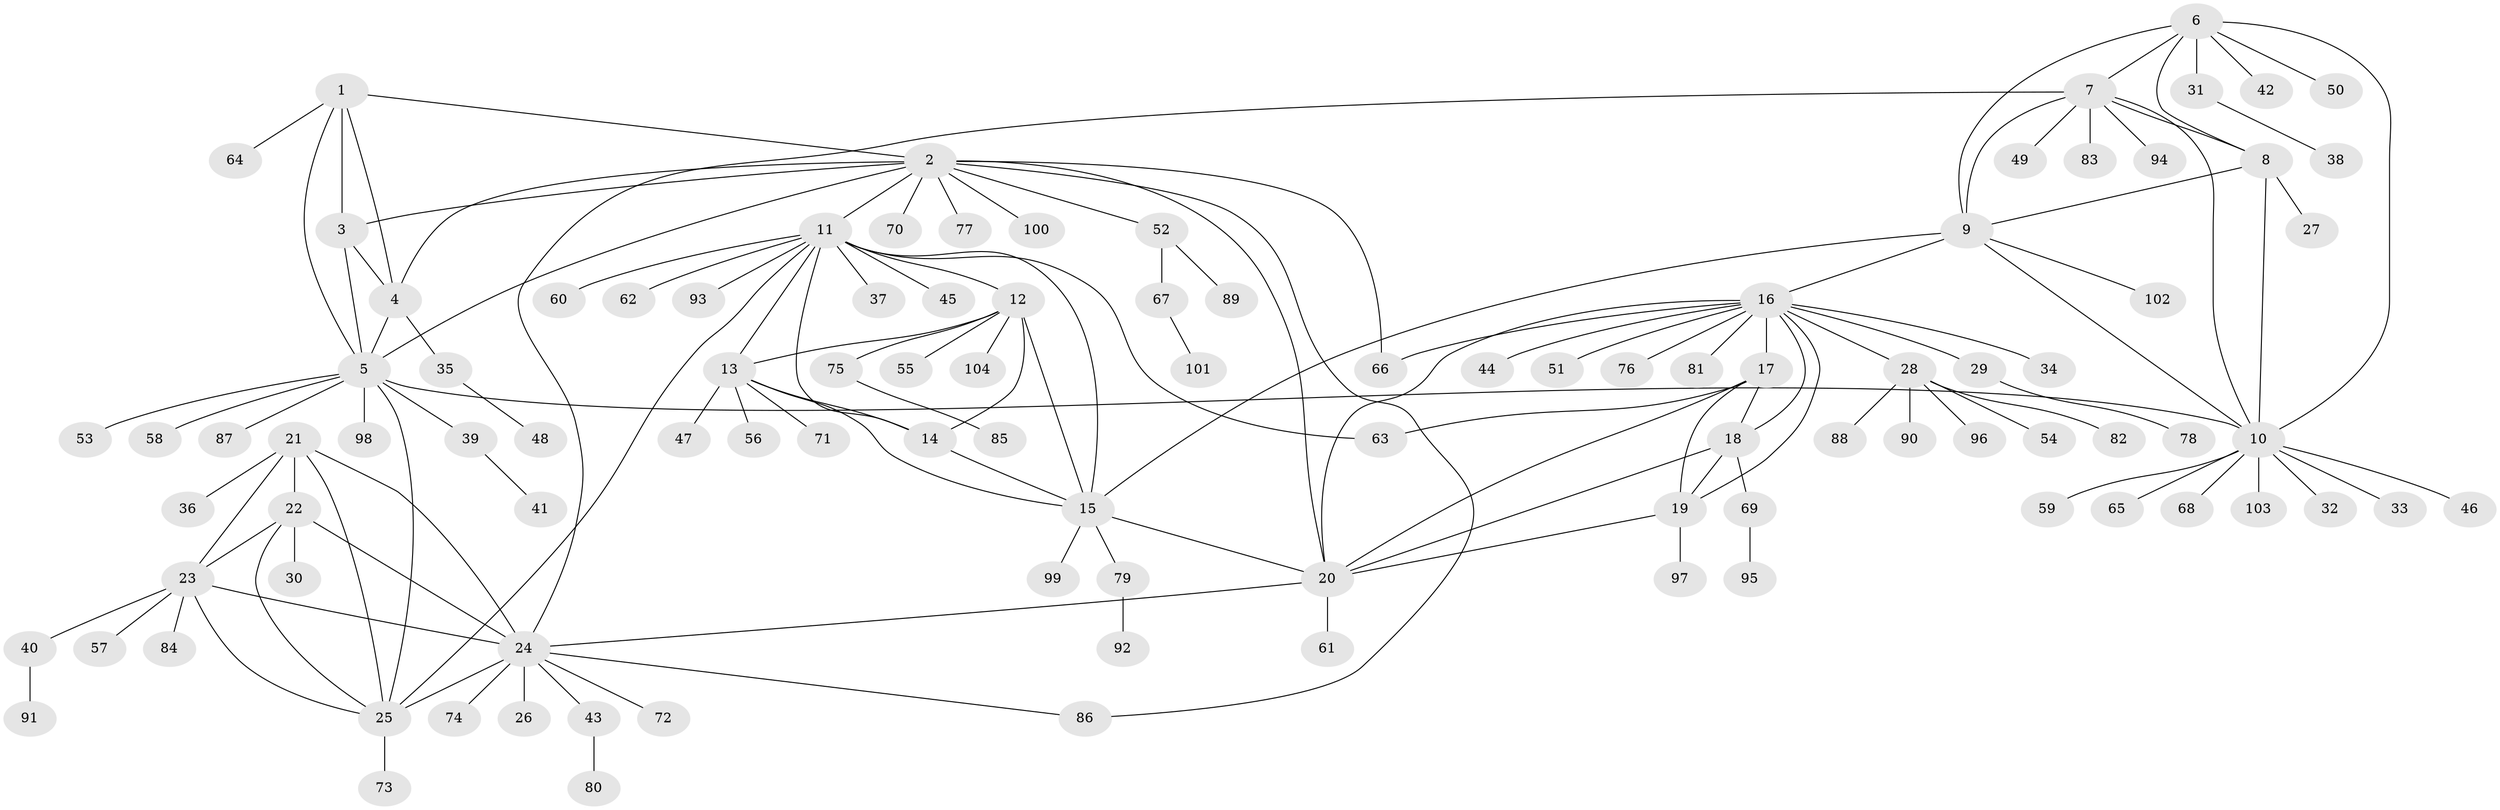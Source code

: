 // coarse degree distribution, {3: 0.04054054054054054, 12: 0.04054054054054054, 9: 0.02702702702702703, 6: 0.02702702702702703, 7: 0.02702702702702703, 4: 0.02702702702702703, 11: 0.013513513513513514, 10: 0.013513513513513514, 5: 0.0945945945945946, 1: 0.6621621621621622, 2: 0.02702702702702703}
// Generated by graph-tools (version 1.1) at 2025/52/02/27/25 19:52:18]
// undirected, 104 vertices, 142 edges
graph export_dot {
graph [start="1"]
  node [color=gray90,style=filled];
  1;
  2;
  3;
  4;
  5;
  6;
  7;
  8;
  9;
  10;
  11;
  12;
  13;
  14;
  15;
  16;
  17;
  18;
  19;
  20;
  21;
  22;
  23;
  24;
  25;
  26;
  27;
  28;
  29;
  30;
  31;
  32;
  33;
  34;
  35;
  36;
  37;
  38;
  39;
  40;
  41;
  42;
  43;
  44;
  45;
  46;
  47;
  48;
  49;
  50;
  51;
  52;
  53;
  54;
  55;
  56;
  57;
  58;
  59;
  60;
  61;
  62;
  63;
  64;
  65;
  66;
  67;
  68;
  69;
  70;
  71;
  72;
  73;
  74;
  75;
  76;
  77;
  78;
  79;
  80;
  81;
  82;
  83;
  84;
  85;
  86;
  87;
  88;
  89;
  90;
  91;
  92;
  93;
  94;
  95;
  96;
  97;
  98;
  99;
  100;
  101;
  102;
  103;
  104;
  1 -- 2;
  1 -- 3;
  1 -- 4;
  1 -- 5;
  1 -- 64;
  2 -- 3;
  2 -- 4;
  2 -- 5;
  2 -- 11;
  2 -- 20;
  2 -- 52;
  2 -- 66;
  2 -- 70;
  2 -- 77;
  2 -- 86;
  2 -- 100;
  3 -- 4;
  3 -- 5;
  4 -- 5;
  4 -- 35;
  5 -- 10;
  5 -- 25;
  5 -- 39;
  5 -- 53;
  5 -- 58;
  5 -- 87;
  5 -- 98;
  6 -- 7;
  6 -- 8;
  6 -- 9;
  6 -- 10;
  6 -- 31;
  6 -- 42;
  6 -- 50;
  7 -- 8;
  7 -- 9;
  7 -- 10;
  7 -- 24;
  7 -- 49;
  7 -- 83;
  7 -- 94;
  8 -- 9;
  8 -- 10;
  8 -- 27;
  9 -- 10;
  9 -- 15;
  9 -- 16;
  9 -- 102;
  10 -- 32;
  10 -- 33;
  10 -- 46;
  10 -- 59;
  10 -- 65;
  10 -- 68;
  10 -- 103;
  11 -- 12;
  11 -- 13;
  11 -- 14;
  11 -- 15;
  11 -- 25;
  11 -- 37;
  11 -- 45;
  11 -- 60;
  11 -- 62;
  11 -- 63;
  11 -- 93;
  12 -- 13;
  12 -- 14;
  12 -- 15;
  12 -- 55;
  12 -- 75;
  12 -- 104;
  13 -- 14;
  13 -- 15;
  13 -- 47;
  13 -- 56;
  13 -- 71;
  14 -- 15;
  15 -- 20;
  15 -- 79;
  15 -- 99;
  16 -- 17;
  16 -- 18;
  16 -- 19;
  16 -- 20;
  16 -- 28;
  16 -- 29;
  16 -- 34;
  16 -- 44;
  16 -- 51;
  16 -- 66;
  16 -- 76;
  16 -- 81;
  17 -- 18;
  17 -- 19;
  17 -- 20;
  17 -- 63;
  18 -- 19;
  18 -- 20;
  18 -- 69;
  19 -- 20;
  19 -- 97;
  20 -- 24;
  20 -- 61;
  21 -- 22;
  21 -- 23;
  21 -- 24;
  21 -- 25;
  21 -- 36;
  22 -- 23;
  22 -- 24;
  22 -- 25;
  22 -- 30;
  23 -- 24;
  23 -- 25;
  23 -- 40;
  23 -- 57;
  23 -- 84;
  24 -- 25;
  24 -- 26;
  24 -- 43;
  24 -- 72;
  24 -- 74;
  24 -- 86;
  25 -- 73;
  28 -- 54;
  28 -- 82;
  28 -- 88;
  28 -- 90;
  28 -- 96;
  29 -- 78;
  31 -- 38;
  35 -- 48;
  39 -- 41;
  40 -- 91;
  43 -- 80;
  52 -- 67;
  52 -- 89;
  67 -- 101;
  69 -- 95;
  75 -- 85;
  79 -- 92;
}
